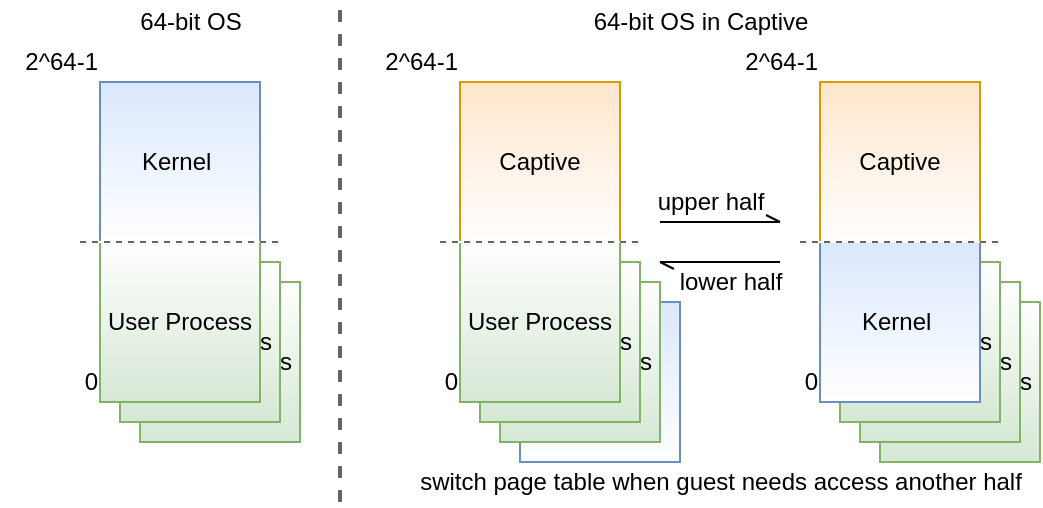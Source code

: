 <mxfile compressed="false" version="13.3.9" type="device">
  <diagram id="43JE4lIcZGlxxSRelS-h" name="Page-1">
    <mxGraphModel dx="602" dy="366" grid="1" gridSize="10" guides="0" tooltips="1" connect="1" arrows="1" fold="1" page="1" pageScale="1" pageWidth="850" pageHeight="1100" math="0" shadow="0">
      <root>
        <mxCell id="0" />
        <mxCell id="1" parent="0" />
        <mxCell id="kS-_PMQFOLuJi9K4oKVl-38" value="User Process" style="rounded=0;whiteSpace=wrap;html=1;fillColor=#d5e8d4;strokeColor=#82b366;gradientColor=#ffffff;gradientDirection=north;" vertex="1" parent="1">
          <mxGeometry x="470" y="190" width="80" height="80" as="geometry" />
        </mxCell>
        <mxCell id="kS-_PMQFOLuJi9K4oKVl-37" value="User Process" style="rounded=0;whiteSpace=wrap;html=1;fillColor=#d5e8d4;strokeColor=#82b366;gradientColor=#ffffff;gradientDirection=north;" vertex="1" parent="1">
          <mxGeometry x="460" y="180" width="80" height="80" as="geometry" />
        </mxCell>
        <mxCell id="kS-_PMQFOLuJi9K4oKVl-36" value="User Process" style="rounded=0;whiteSpace=wrap;html=1;fillColor=#d5e8d4;strokeColor=#82b366;gradientColor=#ffffff;gradientDirection=north;" vertex="1" parent="1">
          <mxGeometry x="450" y="170" width="80" height="80" as="geometry" />
        </mxCell>
        <mxCell id="kS-_PMQFOLuJi9K4oKVl-35" value="Kernel&amp;nbsp;" style="rounded=0;whiteSpace=wrap;html=1;fillColor=#dae8fc;strokeColor=#6c8ebf;gradientColor=#ffffff;" vertex="1" parent="1">
          <mxGeometry x="290" y="190" width="80" height="80" as="geometry" />
        </mxCell>
        <mxCell id="kS-_PMQFOLuJi9K4oKVl-23" value="Kernel&amp;nbsp;" style="rounded=0;whiteSpace=wrap;html=1;fillColor=#dae8fc;strokeColor=#6c8ebf;gradientColor=#ffffff;" vertex="1" parent="1">
          <mxGeometry x="440" y="160" width="80" height="80" as="geometry" />
        </mxCell>
        <mxCell id="kS-_PMQFOLuJi9K4oKVl-18" value="User Process" style="rounded=0;whiteSpace=wrap;html=1;fillColor=#d5e8d4;strokeColor=#82b366;gradientColor=#ffffff;gradientDirection=north;" vertex="1" parent="1">
          <mxGeometry x="280" y="180" width="80" height="80" as="geometry" />
        </mxCell>
        <mxCell id="kS-_PMQFOLuJi9K4oKVl-17" value="User Process" style="rounded=0;whiteSpace=wrap;html=1;fillColor=#d5e8d4;strokeColor=#82b366;gradientColor=#ffffff;gradientDirection=north;" vertex="1" parent="1">
          <mxGeometry x="270" y="170" width="80" height="80" as="geometry" />
        </mxCell>
        <mxCell id="kS-_PMQFOLuJi9K4oKVl-16" value="User Process" style="rounded=0;whiteSpace=wrap;html=1;fillColor=#d5e8d4;strokeColor=#82b366;gradientColor=#ffffff;gradientDirection=north;" vertex="1" parent="1">
          <mxGeometry x="100" y="180" width="80" height="80" as="geometry" />
        </mxCell>
        <mxCell id="kS-_PMQFOLuJi9K4oKVl-15" value="User Process" style="rounded=0;whiteSpace=wrap;html=1;fillColor=#d5e8d4;strokeColor=#82b366;gradientColor=#ffffff;gradientDirection=north;" vertex="1" parent="1">
          <mxGeometry x="90" y="170" width="80" height="80" as="geometry" />
        </mxCell>
        <mxCell id="kS-_PMQFOLuJi9K4oKVl-1" value="Kernel&amp;nbsp;" style="rounded=0;whiteSpace=wrap;html=1;fillColor=#dae8fc;strokeColor=#6c8ebf;gradientColor=#ffffff;" vertex="1" parent="1">
          <mxGeometry x="80" y="80" width="80" height="80" as="geometry" />
        </mxCell>
        <mxCell id="kS-_PMQFOLuJi9K4oKVl-2" value="User Process" style="rounded=0;whiteSpace=wrap;html=1;fillColor=#d5e8d4;strokeColor=#82b366;gradientColor=#ffffff;gradientDirection=north;" vertex="1" parent="1">
          <mxGeometry x="80" y="160" width="80" height="80" as="geometry" />
        </mxCell>
        <mxCell id="kS-_PMQFOLuJi9K4oKVl-3" value="0" style="text;html=1;align=right;verticalAlign=middle;resizable=0;points=[];autosize=1;" vertex="1" parent="1">
          <mxGeometry x="60" y="220" width="20" height="20" as="geometry" />
        </mxCell>
        <mxCell id="kS-_PMQFOLuJi9K4oKVl-4" value="2^64-1" style="text;html=1;align=right;verticalAlign=middle;resizable=0;points=[];autosize=1;" vertex="1" parent="1">
          <mxGeometry x="30" y="60" width="50" height="20" as="geometry" />
        </mxCell>
        <mxCell id="kS-_PMQFOLuJi9K4oKVl-6" value="" style="endArrow=none;html=1;strokeColor=#FFFFFF;" edge="1" parent="1">
          <mxGeometry width="50" height="50" relative="1" as="geometry">
            <mxPoint x="70" y="160" as="sourcePoint" />
            <mxPoint x="170" y="160" as="targetPoint" />
          </mxGeometry>
        </mxCell>
        <mxCell id="kS-_PMQFOLuJi9K4oKVl-5" value="" style="endArrow=none;dashed=1;html=1;fillColor=#f5f5f5;strokeColor=#666666;" edge="1" parent="1">
          <mxGeometry width="50" height="50" relative="1" as="geometry">
            <mxPoint x="70" y="160" as="sourcePoint" />
            <mxPoint x="170" y="160" as="targetPoint" />
          </mxGeometry>
        </mxCell>
        <mxCell id="kS-_PMQFOLuJi9K4oKVl-7" value="64-bit OS" style="text;html=1;align=center;verticalAlign=middle;resizable=0;points=[];autosize=1;" vertex="1" parent="1">
          <mxGeometry x="90" y="40" width="70" height="20" as="geometry" />
        </mxCell>
        <mxCell id="kS-_PMQFOLuJi9K4oKVl-8" value="Captive" style="rounded=0;whiteSpace=wrap;html=1;fillColor=#ffe6cc;strokeColor=#d79b00;gradientColor=#ffffff;" vertex="1" parent="1">
          <mxGeometry x="260" y="80" width="80" height="80" as="geometry" />
        </mxCell>
        <mxCell id="kS-_PMQFOLuJi9K4oKVl-9" value="User Process" style="rounded=0;whiteSpace=wrap;html=1;fillColor=#d5e8d4;strokeColor=#82b366;gradientColor=#ffffff;gradientDirection=north;" vertex="1" parent="1">
          <mxGeometry x="260" y="160" width="80" height="80" as="geometry" />
        </mxCell>
        <mxCell id="kS-_PMQFOLuJi9K4oKVl-10" value="0" style="text;html=1;align=right;verticalAlign=middle;resizable=0;points=[];autosize=1;" vertex="1" parent="1">
          <mxGeometry x="240" y="220" width="20" height="20" as="geometry" />
        </mxCell>
        <mxCell id="kS-_PMQFOLuJi9K4oKVl-11" value="2^64-1" style="text;html=1;align=right;verticalAlign=middle;resizable=0;points=[];autosize=1;" vertex="1" parent="1">
          <mxGeometry x="210" y="60" width="50" height="20" as="geometry" />
        </mxCell>
        <mxCell id="kS-_PMQFOLuJi9K4oKVl-12" value="" style="endArrow=none;html=1;strokeColor=#FFFFFF;" edge="1" parent="1">
          <mxGeometry width="50" height="50" relative="1" as="geometry">
            <mxPoint x="250" y="160" as="sourcePoint" />
            <mxPoint x="350" y="160" as="targetPoint" />
          </mxGeometry>
        </mxCell>
        <mxCell id="kS-_PMQFOLuJi9K4oKVl-13" value="" style="endArrow=none;dashed=1;html=1;fillColor=#f5f5f5;strokeColor=#666666;" edge="1" parent="1">
          <mxGeometry width="50" height="50" relative="1" as="geometry">
            <mxPoint x="250" y="160" as="sourcePoint" />
            <mxPoint x="350" y="160" as="targetPoint" />
          </mxGeometry>
        </mxCell>
        <mxCell id="kS-_PMQFOLuJi9K4oKVl-14" value="&lt;span style=&quot;font-weight: normal&quot;&gt;64-bit OS in Captive&lt;/span&gt;" style="text;html=1;align=center;verticalAlign=middle;resizable=0;points=[];autosize=1;fontStyle=1" vertex="1" parent="1">
          <mxGeometry x="320" y="40" width="120" height="20" as="geometry" />
        </mxCell>
        <mxCell id="kS-_PMQFOLuJi9K4oKVl-19" value="Captive" style="rounded=0;whiteSpace=wrap;html=1;fillColor=#ffe6cc;strokeColor=#d79b00;gradientColor=#ffffff;" vertex="1" parent="1">
          <mxGeometry x="440" y="80" width="80" height="80" as="geometry" />
        </mxCell>
        <mxCell id="kS-_PMQFOLuJi9K4oKVl-21" value="" style="endArrow=none;html=1;strokeColor=#FFFFFF;" edge="1" parent="1">
          <mxGeometry width="50" height="50" relative="1" as="geometry">
            <mxPoint x="430" y="160" as="sourcePoint" />
            <mxPoint x="530" y="160" as="targetPoint" />
          </mxGeometry>
        </mxCell>
        <mxCell id="kS-_PMQFOLuJi9K4oKVl-22" value="" style="endArrow=none;dashed=1;html=1;fillColor=#f5f5f5;strokeColor=#666666;" edge="1" parent="1">
          <mxGeometry width="50" height="50" relative="1" as="geometry">
            <mxPoint x="430" y="160" as="sourcePoint" />
            <mxPoint x="530" y="160" as="targetPoint" />
          </mxGeometry>
        </mxCell>
        <mxCell id="kS-_PMQFOLuJi9K4oKVl-24" value="" style="endArrow=none;html=1;strokeWidth=2;fillColor=#f5f5f5;strokeColor=#666666;dashed=1;" edge="1" parent="1">
          <mxGeometry width="50" height="50" relative="1" as="geometry">
            <mxPoint x="200" y="290" as="sourcePoint" />
            <mxPoint x="200" y="40" as="targetPoint" />
          </mxGeometry>
        </mxCell>
        <mxCell id="kS-_PMQFOLuJi9K4oKVl-25" value="" style="endArrow=openAsync;html=1;strokeWidth=1;endFill=0;startArrow=none;startFill=0;" edge="1" parent="1">
          <mxGeometry width="50" height="50" relative="1" as="geometry">
            <mxPoint x="360" y="150" as="sourcePoint" />
            <mxPoint x="420" y="150" as="targetPoint" />
          </mxGeometry>
        </mxCell>
        <mxCell id="kS-_PMQFOLuJi9K4oKVl-26" value="" style="endArrow=openAsync;html=1;strokeWidth=1;endFill=0;startArrow=none;startFill=0;" edge="1" parent="1">
          <mxGeometry width="50" height="50" relative="1" as="geometry">
            <mxPoint x="420" y="170" as="sourcePoint" />
            <mxPoint x="360" y="170" as="targetPoint" />
          </mxGeometry>
        </mxCell>
        <mxCell id="kS-_PMQFOLuJi9K4oKVl-27" value="upper half" style="text;html=1;align=center;verticalAlign=middle;resizable=0;points=[];autosize=1;" vertex="1" parent="1">
          <mxGeometry x="350" y="130" width="70" height="20" as="geometry" />
        </mxCell>
        <mxCell id="kS-_PMQFOLuJi9K4oKVl-29" value="lower half" style="text;html=1;align=center;verticalAlign=middle;resizable=0;points=[];autosize=1;" vertex="1" parent="1">
          <mxGeometry x="360" y="170" width="70" height="20" as="geometry" />
        </mxCell>
        <mxCell id="kS-_PMQFOLuJi9K4oKVl-30" value="2^64-1" style="text;html=1;align=right;verticalAlign=middle;resizable=0;points=[];autosize=1;" vertex="1" parent="1">
          <mxGeometry x="390" y="60" width="50" height="20" as="geometry" />
        </mxCell>
        <mxCell id="kS-_PMQFOLuJi9K4oKVl-31" value="0" style="text;html=1;align=right;verticalAlign=middle;resizable=0;points=[];autosize=1;" vertex="1" parent="1">
          <mxGeometry x="420" y="220" width="20" height="20" as="geometry" />
        </mxCell>
        <mxCell id="kS-_PMQFOLuJi9K4oKVl-33" value="switch page table when&amp;nbsp;guest needs access another half" style="text;html=1;align=center;verticalAlign=middle;resizable=0;points=[];autosize=1;" vertex="1" parent="1">
          <mxGeometry x="230" y="270" width="320" height="20" as="geometry" />
        </mxCell>
      </root>
    </mxGraphModel>
  </diagram>
</mxfile>
